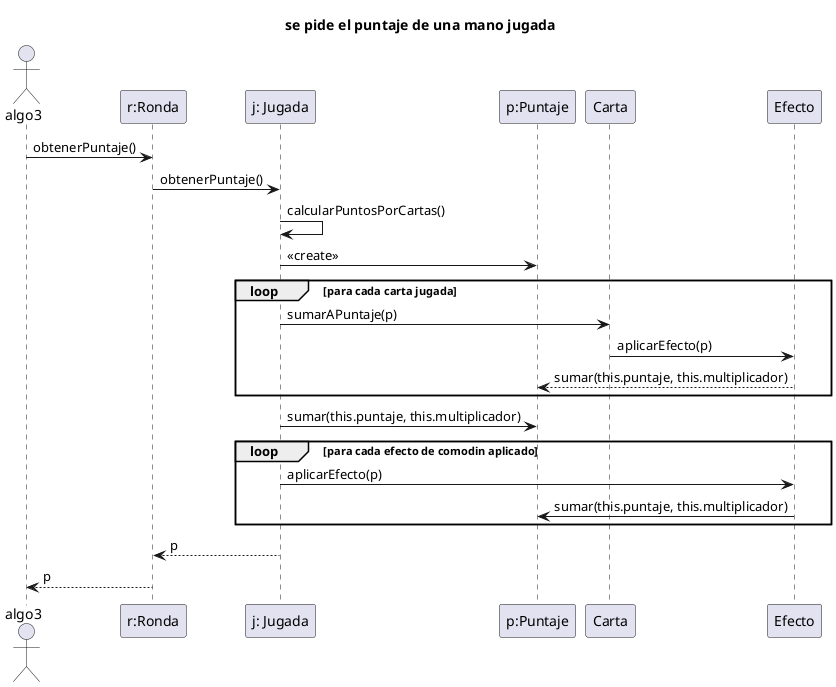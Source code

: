 @startuml
title se pide el puntaje de una mano jugada
actor "algo3" as algo 
participant "r:Ronda" as ronda 
participant "j: Jugada" as jugada
participant "p:Puntaje" as puntaje
participant "Carta" as carta
participant "Efecto" as efecto

algo -> ronda : obtenerPuntaje()
ronda -> jugada : obtenerPuntaje()
jugada -> jugada : calcularPuntosPorCartas()
jugada -> puntaje : <<create>>
loop para cada carta jugada
  jugada -> carta : sumarAPuntaje(p)
  carta -> efecto : aplicarEfecto(p)
  efecto --> puntaje : sumar(this.puntaje, this.multiplicador)
end loop
jugada -> puntaje :  sumar(this.puntaje, this.multiplicador)
loop para cada efecto de comodin aplicado
  jugada -> efecto : aplicarEfecto(p)
  efecto -> puntaje : sumar(this.puntaje, this.multiplicador)
end loop
jugada --> ronda : p 
ronda --> algo : p
@enduml 